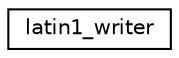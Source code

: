 digraph G
{
 // INTERACTIVE_SVG=YES
  edge [fontname="Helvetica",fontsize="10",labelfontname="Helvetica",labelfontsize="10"];
  node [fontname="Helvetica",fontsize="10",shape=record];
  rankdir="LR";
  Node1 [label="latin1_writer",height=0.2,width=0.4,color="black", fillcolor="white", style="filled",URL="$df/daa/structlatin1__writer.html"];
}
